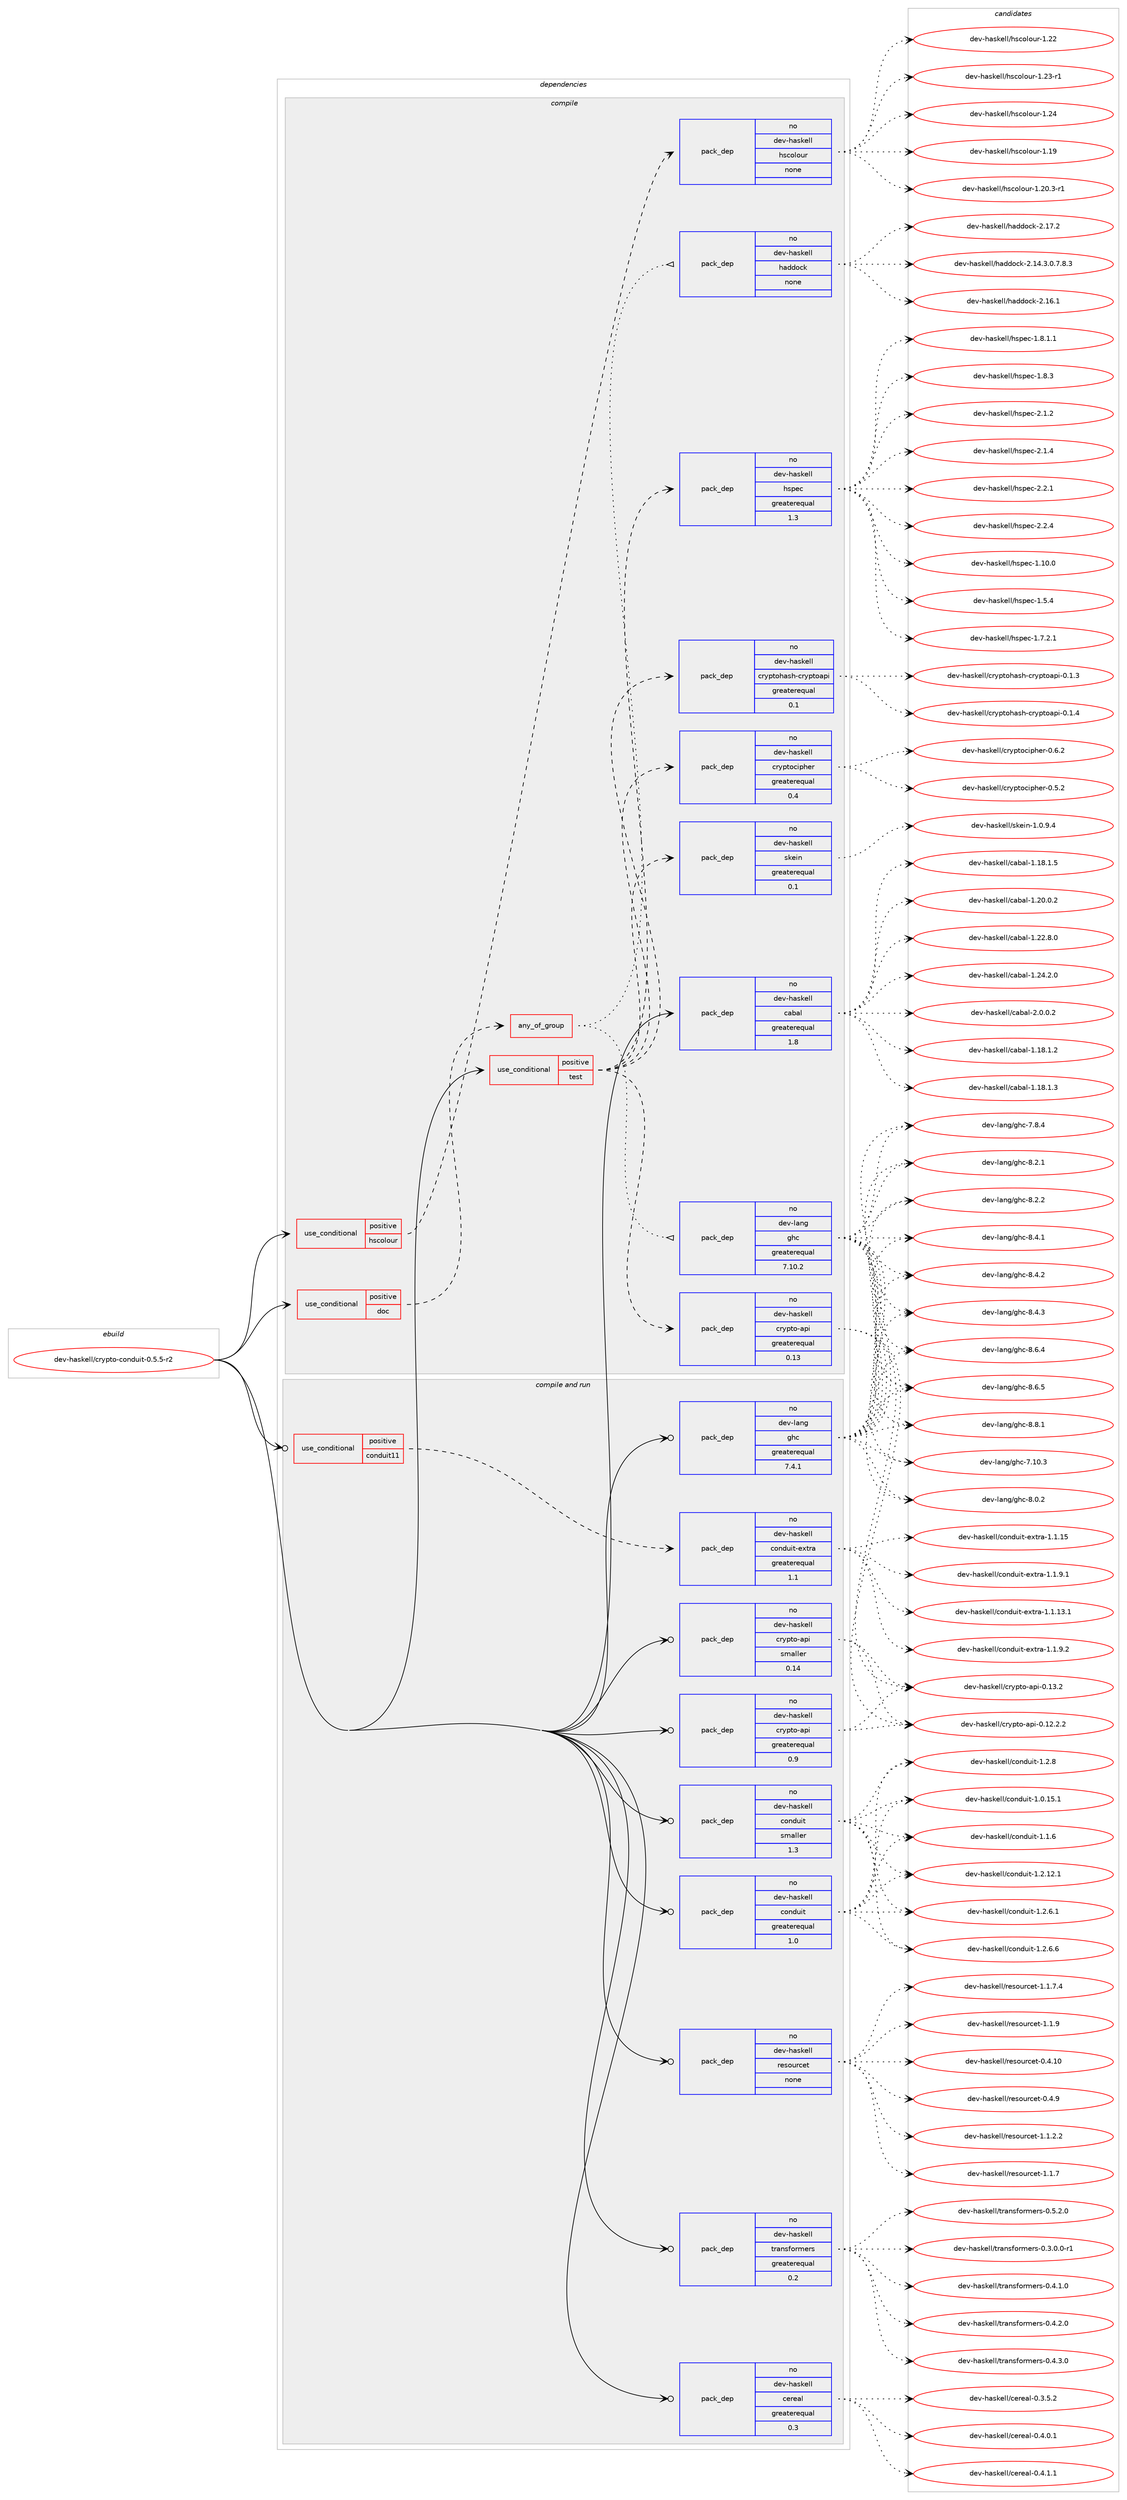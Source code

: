 digraph prolog {

# *************
# Graph options
# *************

newrank=true;
concentrate=true;
compound=true;
graph [rankdir=LR,fontname=Helvetica,fontsize=10,ranksep=1.5];#, ranksep=2.5, nodesep=0.2];
edge  [arrowhead=vee];
node  [fontname=Helvetica,fontsize=10];

# **********
# The ebuild
# **********

subgraph cluster_leftcol {
color=gray;
rank=same;
label=<<i>ebuild</i>>;
id [label="dev-haskell/crypto-conduit-0.5.5-r2", color=red, width=4, href="../dev-haskell/crypto-conduit-0.5.5-r2.svg"];
}

# ****************
# The dependencies
# ****************

subgraph cluster_midcol {
color=gray;
label=<<i>dependencies</i>>;
subgraph cluster_compile {
fillcolor="#eeeeee";
style=filled;
label=<<i>compile</i>>;
subgraph cond125356 {
dependency530353 [label=<<TABLE BORDER="0" CELLBORDER="1" CELLSPACING="0" CELLPADDING="4"><TR><TD ROWSPAN="3" CELLPADDING="10">use_conditional</TD></TR><TR><TD>positive</TD></TR><TR><TD>doc</TD></TR></TABLE>>, shape=none, color=red];
subgraph any9696 {
dependency530354 [label=<<TABLE BORDER="0" CELLBORDER="1" CELLSPACING="0" CELLPADDING="4"><TR><TD CELLPADDING="10">any_of_group</TD></TR></TABLE>>, shape=none, color=red];subgraph pack394944 {
dependency530355 [label=<<TABLE BORDER="0" CELLBORDER="1" CELLSPACING="0" CELLPADDING="4" WIDTH="220"><TR><TD ROWSPAN="6" CELLPADDING="30">pack_dep</TD></TR><TR><TD WIDTH="110">no</TD></TR><TR><TD>dev-haskell</TD></TR><TR><TD>haddock</TD></TR><TR><TD>none</TD></TR><TR><TD></TD></TR></TABLE>>, shape=none, color=blue];
}
dependency530354:e -> dependency530355:w [weight=20,style="dotted",arrowhead="oinv"];
subgraph pack394945 {
dependency530356 [label=<<TABLE BORDER="0" CELLBORDER="1" CELLSPACING="0" CELLPADDING="4" WIDTH="220"><TR><TD ROWSPAN="6" CELLPADDING="30">pack_dep</TD></TR><TR><TD WIDTH="110">no</TD></TR><TR><TD>dev-lang</TD></TR><TR><TD>ghc</TD></TR><TR><TD>greaterequal</TD></TR><TR><TD>7.10.2</TD></TR></TABLE>>, shape=none, color=blue];
}
dependency530354:e -> dependency530356:w [weight=20,style="dotted",arrowhead="oinv"];
}
dependency530353:e -> dependency530354:w [weight=20,style="dashed",arrowhead="vee"];
}
id:e -> dependency530353:w [weight=20,style="solid",arrowhead="vee"];
subgraph cond125357 {
dependency530357 [label=<<TABLE BORDER="0" CELLBORDER="1" CELLSPACING="0" CELLPADDING="4"><TR><TD ROWSPAN="3" CELLPADDING="10">use_conditional</TD></TR><TR><TD>positive</TD></TR><TR><TD>hscolour</TD></TR></TABLE>>, shape=none, color=red];
subgraph pack394946 {
dependency530358 [label=<<TABLE BORDER="0" CELLBORDER="1" CELLSPACING="0" CELLPADDING="4" WIDTH="220"><TR><TD ROWSPAN="6" CELLPADDING="30">pack_dep</TD></TR><TR><TD WIDTH="110">no</TD></TR><TR><TD>dev-haskell</TD></TR><TR><TD>hscolour</TD></TR><TR><TD>none</TD></TR><TR><TD></TD></TR></TABLE>>, shape=none, color=blue];
}
dependency530357:e -> dependency530358:w [weight=20,style="dashed",arrowhead="vee"];
}
id:e -> dependency530357:w [weight=20,style="solid",arrowhead="vee"];
subgraph cond125358 {
dependency530359 [label=<<TABLE BORDER="0" CELLBORDER="1" CELLSPACING="0" CELLPADDING="4"><TR><TD ROWSPAN="3" CELLPADDING="10">use_conditional</TD></TR><TR><TD>positive</TD></TR><TR><TD>test</TD></TR></TABLE>>, shape=none, color=red];
subgraph pack394947 {
dependency530360 [label=<<TABLE BORDER="0" CELLBORDER="1" CELLSPACING="0" CELLPADDING="4" WIDTH="220"><TR><TD ROWSPAN="6" CELLPADDING="30">pack_dep</TD></TR><TR><TD WIDTH="110">no</TD></TR><TR><TD>dev-haskell</TD></TR><TR><TD>crypto-api</TD></TR><TR><TD>greaterequal</TD></TR><TR><TD>0.13</TD></TR></TABLE>>, shape=none, color=blue];
}
dependency530359:e -> dependency530360:w [weight=20,style="dashed",arrowhead="vee"];
subgraph pack394948 {
dependency530361 [label=<<TABLE BORDER="0" CELLBORDER="1" CELLSPACING="0" CELLPADDING="4" WIDTH="220"><TR><TD ROWSPAN="6" CELLPADDING="30">pack_dep</TD></TR><TR><TD WIDTH="110">no</TD></TR><TR><TD>dev-haskell</TD></TR><TR><TD>cryptocipher</TD></TR><TR><TD>greaterequal</TD></TR><TR><TD>0.4</TD></TR></TABLE>>, shape=none, color=blue];
}
dependency530359:e -> dependency530361:w [weight=20,style="dashed",arrowhead="vee"];
subgraph pack394949 {
dependency530362 [label=<<TABLE BORDER="0" CELLBORDER="1" CELLSPACING="0" CELLPADDING="4" WIDTH="220"><TR><TD ROWSPAN="6" CELLPADDING="30">pack_dep</TD></TR><TR><TD WIDTH="110">no</TD></TR><TR><TD>dev-haskell</TD></TR><TR><TD>cryptohash-cryptoapi</TD></TR><TR><TD>greaterequal</TD></TR><TR><TD>0.1</TD></TR></TABLE>>, shape=none, color=blue];
}
dependency530359:e -> dependency530362:w [weight=20,style="dashed",arrowhead="vee"];
subgraph pack394950 {
dependency530363 [label=<<TABLE BORDER="0" CELLBORDER="1" CELLSPACING="0" CELLPADDING="4" WIDTH="220"><TR><TD ROWSPAN="6" CELLPADDING="30">pack_dep</TD></TR><TR><TD WIDTH="110">no</TD></TR><TR><TD>dev-haskell</TD></TR><TR><TD>hspec</TD></TR><TR><TD>greaterequal</TD></TR><TR><TD>1.3</TD></TR></TABLE>>, shape=none, color=blue];
}
dependency530359:e -> dependency530363:w [weight=20,style="dashed",arrowhead="vee"];
subgraph pack394951 {
dependency530364 [label=<<TABLE BORDER="0" CELLBORDER="1" CELLSPACING="0" CELLPADDING="4" WIDTH="220"><TR><TD ROWSPAN="6" CELLPADDING="30">pack_dep</TD></TR><TR><TD WIDTH="110">no</TD></TR><TR><TD>dev-haskell</TD></TR><TR><TD>skein</TD></TR><TR><TD>greaterequal</TD></TR><TR><TD>0.1</TD></TR></TABLE>>, shape=none, color=blue];
}
dependency530359:e -> dependency530364:w [weight=20,style="dashed",arrowhead="vee"];
}
id:e -> dependency530359:w [weight=20,style="solid",arrowhead="vee"];
subgraph pack394952 {
dependency530365 [label=<<TABLE BORDER="0" CELLBORDER="1" CELLSPACING="0" CELLPADDING="4" WIDTH="220"><TR><TD ROWSPAN="6" CELLPADDING="30">pack_dep</TD></TR><TR><TD WIDTH="110">no</TD></TR><TR><TD>dev-haskell</TD></TR><TR><TD>cabal</TD></TR><TR><TD>greaterequal</TD></TR><TR><TD>1.8</TD></TR></TABLE>>, shape=none, color=blue];
}
id:e -> dependency530365:w [weight=20,style="solid",arrowhead="vee"];
}
subgraph cluster_compileandrun {
fillcolor="#eeeeee";
style=filled;
label=<<i>compile and run</i>>;
subgraph cond125359 {
dependency530366 [label=<<TABLE BORDER="0" CELLBORDER="1" CELLSPACING="0" CELLPADDING="4"><TR><TD ROWSPAN="3" CELLPADDING="10">use_conditional</TD></TR><TR><TD>positive</TD></TR><TR><TD>conduit11</TD></TR></TABLE>>, shape=none, color=red];
subgraph pack394953 {
dependency530367 [label=<<TABLE BORDER="0" CELLBORDER="1" CELLSPACING="0" CELLPADDING="4" WIDTH="220"><TR><TD ROWSPAN="6" CELLPADDING="30">pack_dep</TD></TR><TR><TD WIDTH="110">no</TD></TR><TR><TD>dev-haskell</TD></TR><TR><TD>conduit-extra</TD></TR><TR><TD>greaterequal</TD></TR><TR><TD>1.1</TD></TR></TABLE>>, shape=none, color=blue];
}
dependency530366:e -> dependency530367:w [weight=20,style="dashed",arrowhead="vee"];
}
id:e -> dependency530366:w [weight=20,style="solid",arrowhead="odotvee"];
subgraph pack394954 {
dependency530368 [label=<<TABLE BORDER="0" CELLBORDER="1" CELLSPACING="0" CELLPADDING="4" WIDTH="220"><TR><TD ROWSPAN="6" CELLPADDING="30">pack_dep</TD></TR><TR><TD WIDTH="110">no</TD></TR><TR><TD>dev-haskell</TD></TR><TR><TD>cereal</TD></TR><TR><TD>greaterequal</TD></TR><TR><TD>0.3</TD></TR></TABLE>>, shape=none, color=blue];
}
id:e -> dependency530368:w [weight=20,style="solid",arrowhead="odotvee"];
subgraph pack394955 {
dependency530369 [label=<<TABLE BORDER="0" CELLBORDER="1" CELLSPACING="0" CELLPADDING="4" WIDTH="220"><TR><TD ROWSPAN="6" CELLPADDING="30">pack_dep</TD></TR><TR><TD WIDTH="110">no</TD></TR><TR><TD>dev-haskell</TD></TR><TR><TD>conduit</TD></TR><TR><TD>greaterequal</TD></TR><TR><TD>1.0</TD></TR></TABLE>>, shape=none, color=blue];
}
id:e -> dependency530369:w [weight=20,style="solid",arrowhead="odotvee"];
subgraph pack394956 {
dependency530370 [label=<<TABLE BORDER="0" CELLBORDER="1" CELLSPACING="0" CELLPADDING="4" WIDTH="220"><TR><TD ROWSPAN="6" CELLPADDING="30">pack_dep</TD></TR><TR><TD WIDTH="110">no</TD></TR><TR><TD>dev-haskell</TD></TR><TR><TD>conduit</TD></TR><TR><TD>smaller</TD></TR><TR><TD>1.3</TD></TR></TABLE>>, shape=none, color=blue];
}
id:e -> dependency530370:w [weight=20,style="solid",arrowhead="odotvee"];
subgraph pack394957 {
dependency530371 [label=<<TABLE BORDER="0" CELLBORDER="1" CELLSPACING="0" CELLPADDING="4" WIDTH="220"><TR><TD ROWSPAN="6" CELLPADDING="30">pack_dep</TD></TR><TR><TD WIDTH="110">no</TD></TR><TR><TD>dev-haskell</TD></TR><TR><TD>crypto-api</TD></TR><TR><TD>greaterequal</TD></TR><TR><TD>0.9</TD></TR></TABLE>>, shape=none, color=blue];
}
id:e -> dependency530371:w [weight=20,style="solid",arrowhead="odotvee"];
subgraph pack394958 {
dependency530372 [label=<<TABLE BORDER="0" CELLBORDER="1" CELLSPACING="0" CELLPADDING="4" WIDTH="220"><TR><TD ROWSPAN="6" CELLPADDING="30">pack_dep</TD></TR><TR><TD WIDTH="110">no</TD></TR><TR><TD>dev-haskell</TD></TR><TR><TD>crypto-api</TD></TR><TR><TD>smaller</TD></TR><TR><TD>0.14</TD></TR></TABLE>>, shape=none, color=blue];
}
id:e -> dependency530372:w [weight=20,style="solid",arrowhead="odotvee"];
subgraph pack394959 {
dependency530373 [label=<<TABLE BORDER="0" CELLBORDER="1" CELLSPACING="0" CELLPADDING="4" WIDTH="220"><TR><TD ROWSPAN="6" CELLPADDING="30">pack_dep</TD></TR><TR><TD WIDTH="110">no</TD></TR><TR><TD>dev-haskell</TD></TR><TR><TD>resourcet</TD></TR><TR><TD>none</TD></TR><TR><TD></TD></TR></TABLE>>, shape=none, color=blue];
}
id:e -> dependency530373:w [weight=20,style="solid",arrowhead="odotvee"];
subgraph pack394960 {
dependency530374 [label=<<TABLE BORDER="0" CELLBORDER="1" CELLSPACING="0" CELLPADDING="4" WIDTH="220"><TR><TD ROWSPAN="6" CELLPADDING="30">pack_dep</TD></TR><TR><TD WIDTH="110">no</TD></TR><TR><TD>dev-haskell</TD></TR><TR><TD>transformers</TD></TR><TR><TD>greaterequal</TD></TR><TR><TD>0.2</TD></TR></TABLE>>, shape=none, color=blue];
}
id:e -> dependency530374:w [weight=20,style="solid",arrowhead="odotvee"];
subgraph pack394961 {
dependency530375 [label=<<TABLE BORDER="0" CELLBORDER="1" CELLSPACING="0" CELLPADDING="4" WIDTH="220"><TR><TD ROWSPAN="6" CELLPADDING="30">pack_dep</TD></TR><TR><TD WIDTH="110">no</TD></TR><TR><TD>dev-lang</TD></TR><TR><TD>ghc</TD></TR><TR><TD>greaterequal</TD></TR><TR><TD>7.4.1</TD></TR></TABLE>>, shape=none, color=blue];
}
id:e -> dependency530375:w [weight=20,style="solid",arrowhead="odotvee"];
}
subgraph cluster_run {
fillcolor="#eeeeee";
style=filled;
label=<<i>run</i>>;
}
}

# **************
# The candidates
# **************

subgraph cluster_choices {
rank=same;
color=gray;
label=<<i>candidates</i>>;

subgraph choice394944 {
color=black;
nodesep=1;
choice1001011184510497115107101108108471049710010011199107455046495246514648465546564651 [label="dev-haskell/haddock-2.14.3.0.7.8.3", color=red, width=4,href="../dev-haskell/haddock-2.14.3.0.7.8.3.svg"];
choice100101118451049711510710110810847104971001001119910745504649544649 [label="dev-haskell/haddock-2.16.1", color=red, width=4,href="../dev-haskell/haddock-2.16.1.svg"];
choice100101118451049711510710110810847104971001001119910745504649554650 [label="dev-haskell/haddock-2.17.2", color=red, width=4,href="../dev-haskell/haddock-2.17.2.svg"];
dependency530355:e -> choice1001011184510497115107101108108471049710010011199107455046495246514648465546564651:w [style=dotted,weight="100"];
dependency530355:e -> choice100101118451049711510710110810847104971001001119910745504649544649:w [style=dotted,weight="100"];
dependency530355:e -> choice100101118451049711510710110810847104971001001119910745504649554650:w [style=dotted,weight="100"];
}
subgraph choice394945 {
color=black;
nodesep=1;
choice1001011184510897110103471031049945554649484651 [label="dev-lang/ghc-7.10.3", color=red, width=4,href="../dev-lang/ghc-7.10.3.svg"];
choice10010111845108971101034710310499455546564652 [label="dev-lang/ghc-7.8.4", color=red, width=4,href="../dev-lang/ghc-7.8.4.svg"];
choice10010111845108971101034710310499455646484650 [label="dev-lang/ghc-8.0.2", color=red, width=4,href="../dev-lang/ghc-8.0.2.svg"];
choice10010111845108971101034710310499455646504649 [label="dev-lang/ghc-8.2.1", color=red, width=4,href="../dev-lang/ghc-8.2.1.svg"];
choice10010111845108971101034710310499455646504650 [label="dev-lang/ghc-8.2.2", color=red, width=4,href="../dev-lang/ghc-8.2.2.svg"];
choice10010111845108971101034710310499455646524649 [label="dev-lang/ghc-8.4.1", color=red, width=4,href="../dev-lang/ghc-8.4.1.svg"];
choice10010111845108971101034710310499455646524650 [label="dev-lang/ghc-8.4.2", color=red, width=4,href="../dev-lang/ghc-8.4.2.svg"];
choice10010111845108971101034710310499455646524651 [label="dev-lang/ghc-8.4.3", color=red, width=4,href="../dev-lang/ghc-8.4.3.svg"];
choice10010111845108971101034710310499455646544652 [label="dev-lang/ghc-8.6.4", color=red, width=4,href="../dev-lang/ghc-8.6.4.svg"];
choice10010111845108971101034710310499455646544653 [label="dev-lang/ghc-8.6.5", color=red, width=4,href="../dev-lang/ghc-8.6.5.svg"];
choice10010111845108971101034710310499455646564649 [label="dev-lang/ghc-8.8.1", color=red, width=4,href="../dev-lang/ghc-8.8.1.svg"];
dependency530356:e -> choice1001011184510897110103471031049945554649484651:w [style=dotted,weight="100"];
dependency530356:e -> choice10010111845108971101034710310499455546564652:w [style=dotted,weight="100"];
dependency530356:e -> choice10010111845108971101034710310499455646484650:w [style=dotted,weight="100"];
dependency530356:e -> choice10010111845108971101034710310499455646504649:w [style=dotted,weight="100"];
dependency530356:e -> choice10010111845108971101034710310499455646504650:w [style=dotted,weight="100"];
dependency530356:e -> choice10010111845108971101034710310499455646524649:w [style=dotted,weight="100"];
dependency530356:e -> choice10010111845108971101034710310499455646524650:w [style=dotted,weight="100"];
dependency530356:e -> choice10010111845108971101034710310499455646524651:w [style=dotted,weight="100"];
dependency530356:e -> choice10010111845108971101034710310499455646544652:w [style=dotted,weight="100"];
dependency530356:e -> choice10010111845108971101034710310499455646544653:w [style=dotted,weight="100"];
dependency530356:e -> choice10010111845108971101034710310499455646564649:w [style=dotted,weight="100"];
}
subgraph choice394946 {
color=black;
nodesep=1;
choice100101118451049711510710110810847104115991111081111171144549464957 [label="dev-haskell/hscolour-1.19", color=red, width=4,href="../dev-haskell/hscolour-1.19.svg"];
choice10010111845104971151071011081084710411599111108111117114454946504846514511449 [label="dev-haskell/hscolour-1.20.3-r1", color=red, width=4,href="../dev-haskell/hscolour-1.20.3-r1.svg"];
choice100101118451049711510710110810847104115991111081111171144549465050 [label="dev-haskell/hscolour-1.22", color=red, width=4,href="../dev-haskell/hscolour-1.22.svg"];
choice1001011184510497115107101108108471041159911110811111711445494650514511449 [label="dev-haskell/hscolour-1.23-r1", color=red, width=4,href="../dev-haskell/hscolour-1.23-r1.svg"];
choice100101118451049711510710110810847104115991111081111171144549465052 [label="dev-haskell/hscolour-1.24", color=red, width=4,href="../dev-haskell/hscolour-1.24.svg"];
dependency530358:e -> choice100101118451049711510710110810847104115991111081111171144549464957:w [style=dotted,weight="100"];
dependency530358:e -> choice10010111845104971151071011081084710411599111108111117114454946504846514511449:w [style=dotted,weight="100"];
dependency530358:e -> choice100101118451049711510710110810847104115991111081111171144549465050:w [style=dotted,weight="100"];
dependency530358:e -> choice1001011184510497115107101108108471041159911110811111711445494650514511449:w [style=dotted,weight="100"];
dependency530358:e -> choice100101118451049711510710110810847104115991111081111171144549465052:w [style=dotted,weight="100"];
}
subgraph choice394947 {
color=black;
nodesep=1;
choice100101118451049711510710110810847991141211121161114597112105454846495046504650 [label="dev-haskell/crypto-api-0.12.2.2", color=red, width=4,href="../dev-haskell/crypto-api-0.12.2.2.svg"];
choice10010111845104971151071011081084799114121112116111459711210545484649514650 [label="dev-haskell/crypto-api-0.13.2", color=red, width=4,href="../dev-haskell/crypto-api-0.13.2.svg"];
dependency530360:e -> choice100101118451049711510710110810847991141211121161114597112105454846495046504650:w [style=dotted,weight="100"];
dependency530360:e -> choice10010111845104971151071011081084799114121112116111459711210545484649514650:w [style=dotted,weight="100"];
}
subgraph choice394948 {
color=black;
nodesep=1;
choice1001011184510497115107101108108479911412111211611199105112104101114454846534650 [label="dev-haskell/cryptocipher-0.5.2", color=red, width=4,href="../dev-haskell/cryptocipher-0.5.2.svg"];
choice1001011184510497115107101108108479911412111211611199105112104101114454846544650 [label="dev-haskell/cryptocipher-0.6.2", color=red, width=4,href="../dev-haskell/cryptocipher-0.6.2.svg"];
dependency530361:e -> choice1001011184510497115107101108108479911412111211611199105112104101114454846534650:w [style=dotted,weight="100"];
dependency530361:e -> choice1001011184510497115107101108108479911412111211611199105112104101114454846544650:w [style=dotted,weight="100"];
}
subgraph choice394949 {
color=black;
nodesep=1;
choice1001011184510497115107101108108479911412111211611110497115104459911412111211611197112105454846494651 [label="dev-haskell/cryptohash-cryptoapi-0.1.3", color=red, width=4,href="../dev-haskell/cryptohash-cryptoapi-0.1.3.svg"];
choice1001011184510497115107101108108479911412111211611110497115104459911412111211611197112105454846494652 [label="dev-haskell/cryptohash-cryptoapi-0.1.4", color=red, width=4,href="../dev-haskell/cryptohash-cryptoapi-0.1.4.svg"];
dependency530362:e -> choice1001011184510497115107101108108479911412111211611110497115104459911412111211611197112105454846494651:w [style=dotted,weight="100"];
dependency530362:e -> choice1001011184510497115107101108108479911412111211611110497115104459911412111211611197112105454846494652:w [style=dotted,weight="100"];
}
subgraph choice394950 {
color=black;
nodesep=1;
choice1001011184510497115107101108108471041151121019945494649484648 [label="dev-haskell/hspec-1.10.0", color=red, width=4,href="../dev-haskell/hspec-1.10.0.svg"];
choice10010111845104971151071011081084710411511210199454946534652 [label="dev-haskell/hspec-1.5.4", color=red, width=4,href="../dev-haskell/hspec-1.5.4.svg"];
choice100101118451049711510710110810847104115112101994549465546504649 [label="dev-haskell/hspec-1.7.2.1", color=red, width=4,href="../dev-haskell/hspec-1.7.2.1.svg"];
choice100101118451049711510710110810847104115112101994549465646494649 [label="dev-haskell/hspec-1.8.1.1", color=red, width=4,href="../dev-haskell/hspec-1.8.1.1.svg"];
choice10010111845104971151071011081084710411511210199454946564651 [label="dev-haskell/hspec-1.8.3", color=red, width=4,href="../dev-haskell/hspec-1.8.3.svg"];
choice10010111845104971151071011081084710411511210199455046494650 [label="dev-haskell/hspec-2.1.2", color=red, width=4,href="../dev-haskell/hspec-2.1.2.svg"];
choice10010111845104971151071011081084710411511210199455046494652 [label="dev-haskell/hspec-2.1.4", color=red, width=4,href="../dev-haskell/hspec-2.1.4.svg"];
choice10010111845104971151071011081084710411511210199455046504649 [label="dev-haskell/hspec-2.2.1", color=red, width=4,href="../dev-haskell/hspec-2.2.1.svg"];
choice10010111845104971151071011081084710411511210199455046504652 [label="dev-haskell/hspec-2.2.4", color=red, width=4,href="../dev-haskell/hspec-2.2.4.svg"];
dependency530363:e -> choice1001011184510497115107101108108471041151121019945494649484648:w [style=dotted,weight="100"];
dependency530363:e -> choice10010111845104971151071011081084710411511210199454946534652:w [style=dotted,weight="100"];
dependency530363:e -> choice100101118451049711510710110810847104115112101994549465546504649:w [style=dotted,weight="100"];
dependency530363:e -> choice100101118451049711510710110810847104115112101994549465646494649:w [style=dotted,weight="100"];
dependency530363:e -> choice10010111845104971151071011081084710411511210199454946564651:w [style=dotted,weight="100"];
dependency530363:e -> choice10010111845104971151071011081084710411511210199455046494650:w [style=dotted,weight="100"];
dependency530363:e -> choice10010111845104971151071011081084710411511210199455046494652:w [style=dotted,weight="100"];
dependency530363:e -> choice10010111845104971151071011081084710411511210199455046504649:w [style=dotted,weight="100"];
dependency530363:e -> choice10010111845104971151071011081084710411511210199455046504652:w [style=dotted,weight="100"];
}
subgraph choice394951 {
color=black;
nodesep=1;
choice1001011184510497115107101108108471151071011051104549464846574652 [label="dev-haskell/skein-1.0.9.4", color=red, width=4,href="../dev-haskell/skein-1.0.9.4.svg"];
dependency530364:e -> choice1001011184510497115107101108108471151071011051104549464846574652:w [style=dotted,weight="100"];
}
subgraph choice394952 {
color=black;
nodesep=1;
choice10010111845104971151071011081084799979897108454946495646494650 [label="dev-haskell/cabal-1.18.1.2", color=red, width=4,href="../dev-haskell/cabal-1.18.1.2.svg"];
choice10010111845104971151071011081084799979897108454946495646494651 [label="dev-haskell/cabal-1.18.1.3", color=red, width=4,href="../dev-haskell/cabal-1.18.1.3.svg"];
choice10010111845104971151071011081084799979897108454946495646494653 [label="dev-haskell/cabal-1.18.1.5", color=red, width=4,href="../dev-haskell/cabal-1.18.1.5.svg"];
choice10010111845104971151071011081084799979897108454946504846484650 [label="dev-haskell/cabal-1.20.0.2", color=red, width=4,href="../dev-haskell/cabal-1.20.0.2.svg"];
choice10010111845104971151071011081084799979897108454946505046564648 [label="dev-haskell/cabal-1.22.8.0", color=red, width=4,href="../dev-haskell/cabal-1.22.8.0.svg"];
choice10010111845104971151071011081084799979897108454946505246504648 [label="dev-haskell/cabal-1.24.2.0", color=red, width=4,href="../dev-haskell/cabal-1.24.2.0.svg"];
choice100101118451049711510710110810847999798971084550464846484650 [label="dev-haskell/cabal-2.0.0.2", color=red, width=4,href="../dev-haskell/cabal-2.0.0.2.svg"];
dependency530365:e -> choice10010111845104971151071011081084799979897108454946495646494650:w [style=dotted,weight="100"];
dependency530365:e -> choice10010111845104971151071011081084799979897108454946495646494651:w [style=dotted,weight="100"];
dependency530365:e -> choice10010111845104971151071011081084799979897108454946495646494653:w [style=dotted,weight="100"];
dependency530365:e -> choice10010111845104971151071011081084799979897108454946504846484650:w [style=dotted,weight="100"];
dependency530365:e -> choice10010111845104971151071011081084799979897108454946505046564648:w [style=dotted,weight="100"];
dependency530365:e -> choice10010111845104971151071011081084799979897108454946505246504648:w [style=dotted,weight="100"];
dependency530365:e -> choice100101118451049711510710110810847999798971084550464846484650:w [style=dotted,weight="100"];
}
subgraph choice394953 {
color=black;
nodesep=1;
choice100101118451049711510710110810847991111101001171051164510112011611497454946494649514649 [label="dev-haskell/conduit-extra-1.1.13.1", color=red, width=4,href="../dev-haskell/conduit-extra-1.1.13.1.svg"];
choice10010111845104971151071011081084799111110100117105116451011201161149745494649464953 [label="dev-haskell/conduit-extra-1.1.15", color=red, width=4,href="../dev-haskell/conduit-extra-1.1.15.svg"];
choice1001011184510497115107101108108479911111010011710511645101120116114974549464946574649 [label="dev-haskell/conduit-extra-1.1.9.1", color=red, width=4,href="../dev-haskell/conduit-extra-1.1.9.1.svg"];
choice1001011184510497115107101108108479911111010011710511645101120116114974549464946574650 [label="dev-haskell/conduit-extra-1.1.9.2", color=red, width=4,href="../dev-haskell/conduit-extra-1.1.9.2.svg"];
dependency530367:e -> choice100101118451049711510710110810847991111101001171051164510112011611497454946494649514649:w [style=dotted,weight="100"];
dependency530367:e -> choice10010111845104971151071011081084799111110100117105116451011201161149745494649464953:w [style=dotted,weight="100"];
dependency530367:e -> choice1001011184510497115107101108108479911111010011710511645101120116114974549464946574649:w [style=dotted,weight="100"];
dependency530367:e -> choice1001011184510497115107101108108479911111010011710511645101120116114974549464946574650:w [style=dotted,weight="100"];
}
subgraph choice394954 {
color=black;
nodesep=1;
choice10010111845104971151071011081084799101114101971084548465146534650 [label="dev-haskell/cereal-0.3.5.2", color=red, width=4,href="../dev-haskell/cereal-0.3.5.2.svg"];
choice10010111845104971151071011081084799101114101971084548465246484649 [label="dev-haskell/cereal-0.4.0.1", color=red, width=4,href="../dev-haskell/cereal-0.4.0.1.svg"];
choice10010111845104971151071011081084799101114101971084548465246494649 [label="dev-haskell/cereal-0.4.1.1", color=red, width=4,href="../dev-haskell/cereal-0.4.1.1.svg"];
dependency530368:e -> choice10010111845104971151071011081084799101114101971084548465146534650:w [style=dotted,weight="100"];
dependency530368:e -> choice10010111845104971151071011081084799101114101971084548465246484649:w [style=dotted,weight="100"];
dependency530368:e -> choice10010111845104971151071011081084799101114101971084548465246494649:w [style=dotted,weight="100"];
}
subgraph choice394955 {
color=black;
nodesep=1;
choice10010111845104971151071011081084799111110100117105116454946484649534649 [label="dev-haskell/conduit-1.0.15.1", color=red, width=4,href="../dev-haskell/conduit-1.0.15.1.svg"];
choice10010111845104971151071011081084799111110100117105116454946494654 [label="dev-haskell/conduit-1.1.6", color=red, width=4,href="../dev-haskell/conduit-1.1.6.svg"];
choice10010111845104971151071011081084799111110100117105116454946504649504649 [label="dev-haskell/conduit-1.2.12.1", color=red, width=4,href="../dev-haskell/conduit-1.2.12.1.svg"];
choice100101118451049711510710110810847991111101001171051164549465046544649 [label="dev-haskell/conduit-1.2.6.1", color=red, width=4,href="../dev-haskell/conduit-1.2.6.1.svg"];
choice100101118451049711510710110810847991111101001171051164549465046544654 [label="dev-haskell/conduit-1.2.6.6", color=red, width=4,href="../dev-haskell/conduit-1.2.6.6.svg"];
choice10010111845104971151071011081084799111110100117105116454946504656 [label="dev-haskell/conduit-1.2.8", color=red, width=4,href="../dev-haskell/conduit-1.2.8.svg"];
dependency530369:e -> choice10010111845104971151071011081084799111110100117105116454946484649534649:w [style=dotted,weight="100"];
dependency530369:e -> choice10010111845104971151071011081084799111110100117105116454946494654:w [style=dotted,weight="100"];
dependency530369:e -> choice10010111845104971151071011081084799111110100117105116454946504649504649:w [style=dotted,weight="100"];
dependency530369:e -> choice100101118451049711510710110810847991111101001171051164549465046544649:w [style=dotted,weight="100"];
dependency530369:e -> choice100101118451049711510710110810847991111101001171051164549465046544654:w [style=dotted,weight="100"];
dependency530369:e -> choice10010111845104971151071011081084799111110100117105116454946504656:w [style=dotted,weight="100"];
}
subgraph choice394956 {
color=black;
nodesep=1;
choice10010111845104971151071011081084799111110100117105116454946484649534649 [label="dev-haskell/conduit-1.0.15.1", color=red, width=4,href="../dev-haskell/conduit-1.0.15.1.svg"];
choice10010111845104971151071011081084799111110100117105116454946494654 [label="dev-haskell/conduit-1.1.6", color=red, width=4,href="../dev-haskell/conduit-1.1.6.svg"];
choice10010111845104971151071011081084799111110100117105116454946504649504649 [label="dev-haskell/conduit-1.2.12.1", color=red, width=4,href="../dev-haskell/conduit-1.2.12.1.svg"];
choice100101118451049711510710110810847991111101001171051164549465046544649 [label="dev-haskell/conduit-1.2.6.1", color=red, width=4,href="../dev-haskell/conduit-1.2.6.1.svg"];
choice100101118451049711510710110810847991111101001171051164549465046544654 [label="dev-haskell/conduit-1.2.6.6", color=red, width=4,href="../dev-haskell/conduit-1.2.6.6.svg"];
choice10010111845104971151071011081084799111110100117105116454946504656 [label="dev-haskell/conduit-1.2.8", color=red, width=4,href="../dev-haskell/conduit-1.2.8.svg"];
dependency530370:e -> choice10010111845104971151071011081084799111110100117105116454946484649534649:w [style=dotted,weight="100"];
dependency530370:e -> choice10010111845104971151071011081084799111110100117105116454946494654:w [style=dotted,weight="100"];
dependency530370:e -> choice10010111845104971151071011081084799111110100117105116454946504649504649:w [style=dotted,weight="100"];
dependency530370:e -> choice100101118451049711510710110810847991111101001171051164549465046544649:w [style=dotted,weight="100"];
dependency530370:e -> choice100101118451049711510710110810847991111101001171051164549465046544654:w [style=dotted,weight="100"];
dependency530370:e -> choice10010111845104971151071011081084799111110100117105116454946504656:w [style=dotted,weight="100"];
}
subgraph choice394957 {
color=black;
nodesep=1;
choice100101118451049711510710110810847991141211121161114597112105454846495046504650 [label="dev-haskell/crypto-api-0.12.2.2", color=red, width=4,href="../dev-haskell/crypto-api-0.12.2.2.svg"];
choice10010111845104971151071011081084799114121112116111459711210545484649514650 [label="dev-haskell/crypto-api-0.13.2", color=red, width=4,href="../dev-haskell/crypto-api-0.13.2.svg"];
dependency530371:e -> choice100101118451049711510710110810847991141211121161114597112105454846495046504650:w [style=dotted,weight="100"];
dependency530371:e -> choice10010111845104971151071011081084799114121112116111459711210545484649514650:w [style=dotted,weight="100"];
}
subgraph choice394958 {
color=black;
nodesep=1;
choice100101118451049711510710110810847991141211121161114597112105454846495046504650 [label="dev-haskell/crypto-api-0.12.2.2", color=red, width=4,href="../dev-haskell/crypto-api-0.12.2.2.svg"];
choice10010111845104971151071011081084799114121112116111459711210545484649514650 [label="dev-haskell/crypto-api-0.13.2", color=red, width=4,href="../dev-haskell/crypto-api-0.13.2.svg"];
dependency530372:e -> choice100101118451049711510710110810847991141211121161114597112105454846495046504650:w [style=dotted,weight="100"];
dependency530372:e -> choice10010111845104971151071011081084799114121112116111459711210545484649514650:w [style=dotted,weight="100"];
}
subgraph choice394959 {
color=black;
nodesep=1;
choice1001011184510497115107101108108471141011151111171149910111645484652464948 [label="dev-haskell/resourcet-0.4.10", color=red, width=4,href="../dev-haskell/resourcet-0.4.10.svg"];
choice10010111845104971151071011081084711410111511111711499101116454846524657 [label="dev-haskell/resourcet-0.4.9", color=red, width=4,href="../dev-haskell/resourcet-0.4.9.svg"];
choice100101118451049711510710110810847114101115111117114991011164549464946504650 [label="dev-haskell/resourcet-1.1.2.2", color=red, width=4,href="../dev-haskell/resourcet-1.1.2.2.svg"];
choice10010111845104971151071011081084711410111511111711499101116454946494655 [label="dev-haskell/resourcet-1.1.7", color=red, width=4,href="../dev-haskell/resourcet-1.1.7.svg"];
choice100101118451049711510710110810847114101115111117114991011164549464946554652 [label="dev-haskell/resourcet-1.1.7.4", color=red, width=4,href="../dev-haskell/resourcet-1.1.7.4.svg"];
choice10010111845104971151071011081084711410111511111711499101116454946494657 [label="dev-haskell/resourcet-1.1.9", color=red, width=4,href="../dev-haskell/resourcet-1.1.9.svg"];
dependency530373:e -> choice1001011184510497115107101108108471141011151111171149910111645484652464948:w [style=dotted,weight="100"];
dependency530373:e -> choice10010111845104971151071011081084711410111511111711499101116454846524657:w [style=dotted,weight="100"];
dependency530373:e -> choice100101118451049711510710110810847114101115111117114991011164549464946504650:w [style=dotted,weight="100"];
dependency530373:e -> choice10010111845104971151071011081084711410111511111711499101116454946494655:w [style=dotted,weight="100"];
dependency530373:e -> choice100101118451049711510710110810847114101115111117114991011164549464946554652:w [style=dotted,weight="100"];
dependency530373:e -> choice10010111845104971151071011081084711410111511111711499101116454946494657:w [style=dotted,weight="100"];
}
subgraph choice394960 {
color=black;
nodesep=1;
choice1001011184510497115107101108108471161149711011510211111410910111411545484651464846484511449 [label="dev-haskell/transformers-0.3.0.0-r1", color=red, width=4,href="../dev-haskell/transformers-0.3.0.0-r1.svg"];
choice100101118451049711510710110810847116114971101151021111141091011141154548465246494648 [label="dev-haskell/transformers-0.4.1.0", color=red, width=4,href="../dev-haskell/transformers-0.4.1.0.svg"];
choice100101118451049711510710110810847116114971101151021111141091011141154548465246504648 [label="dev-haskell/transformers-0.4.2.0", color=red, width=4,href="../dev-haskell/transformers-0.4.2.0.svg"];
choice100101118451049711510710110810847116114971101151021111141091011141154548465246514648 [label="dev-haskell/transformers-0.4.3.0", color=red, width=4,href="../dev-haskell/transformers-0.4.3.0.svg"];
choice100101118451049711510710110810847116114971101151021111141091011141154548465346504648 [label="dev-haskell/transformers-0.5.2.0", color=red, width=4,href="../dev-haskell/transformers-0.5.2.0.svg"];
dependency530374:e -> choice1001011184510497115107101108108471161149711011510211111410910111411545484651464846484511449:w [style=dotted,weight="100"];
dependency530374:e -> choice100101118451049711510710110810847116114971101151021111141091011141154548465246494648:w [style=dotted,weight="100"];
dependency530374:e -> choice100101118451049711510710110810847116114971101151021111141091011141154548465246504648:w [style=dotted,weight="100"];
dependency530374:e -> choice100101118451049711510710110810847116114971101151021111141091011141154548465246514648:w [style=dotted,weight="100"];
dependency530374:e -> choice100101118451049711510710110810847116114971101151021111141091011141154548465346504648:w [style=dotted,weight="100"];
}
subgraph choice394961 {
color=black;
nodesep=1;
choice1001011184510897110103471031049945554649484651 [label="dev-lang/ghc-7.10.3", color=red, width=4,href="../dev-lang/ghc-7.10.3.svg"];
choice10010111845108971101034710310499455546564652 [label="dev-lang/ghc-7.8.4", color=red, width=4,href="../dev-lang/ghc-7.8.4.svg"];
choice10010111845108971101034710310499455646484650 [label="dev-lang/ghc-8.0.2", color=red, width=4,href="../dev-lang/ghc-8.0.2.svg"];
choice10010111845108971101034710310499455646504649 [label="dev-lang/ghc-8.2.1", color=red, width=4,href="../dev-lang/ghc-8.2.1.svg"];
choice10010111845108971101034710310499455646504650 [label="dev-lang/ghc-8.2.2", color=red, width=4,href="../dev-lang/ghc-8.2.2.svg"];
choice10010111845108971101034710310499455646524649 [label="dev-lang/ghc-8.4.1", color=red, width=4,href="../dev-lang/ghc-8.4.1.svg"];
choice10010111845108971101034710310499455646524650 [label="dev-lang/ghc-8.4.2", color=red, width=4,href="../dev-lang/ghc-8.4.2.svg"];
choice10010111845108971101034710310499455646524651 [label="dev-lang/ghc-8.4.3", color=red, width=4,href="../dev-lang/ghc-8.4.3.svg"];
choice10010111845108971101034710310499455646544652 [label="dev-lang/ghc-8.6.4", color=red, width=4,href="../dev-lang/ghc-8.6.4.svg"];
choice10010111845108971101034710310499455646544653 [label="dev-lang/ghc-8.6.5", color=red, width=4,href="../dev-lang/ghc-8.6.5.svg"];
choice10010111845108971101034710310499455646564649 [label="dev-lang/ghc-8.8.1", color=red, width=4,href="../dev-lang/ghc-8.8.1.svg"];
dependency530375:e -> choice1001011184510897110103471031049945554649484651:w [style=dotted,weight="100"];
dependency530375:e -> choice10010111845108971101034710310499455546564652:w [style=dotted,weight="100"];
dependency530375:e -> choice10010111845108971101034710310499455646484650:w [style=dotted,weight="100"];
dependency530375:e -> choice10010111845108971101034710310499455646504649:w [style=dotted,weight="100"];
dependency530375:e -> choice10010111845108971101034710310499455646504650:w [style=dotted,weight="100"];
dependency530375:e -> choice10010111845108971101034710310499455646524649:w [style=dotted,weight="100"];
dependency530375:e -> choice10010111845108971101034710310499455646524650:w [style=dotted,weight="100"];
dependency530375:e -> choice10010111845108971101034710310499455646524651:w [style=dotted,weight="100"];
dependency530375:e -> choice10010111845108971101034710310499455646544652:w [style=dotted,weight="100"];
dependency530375:e -> choice10010111845108971101034710310499455646544653:w [style=dotted,weight="100"];
dependency530375:e -> choice10010111845108971101034710310499455646564649:w [style=dotted,weight="100"];
}
}

}
